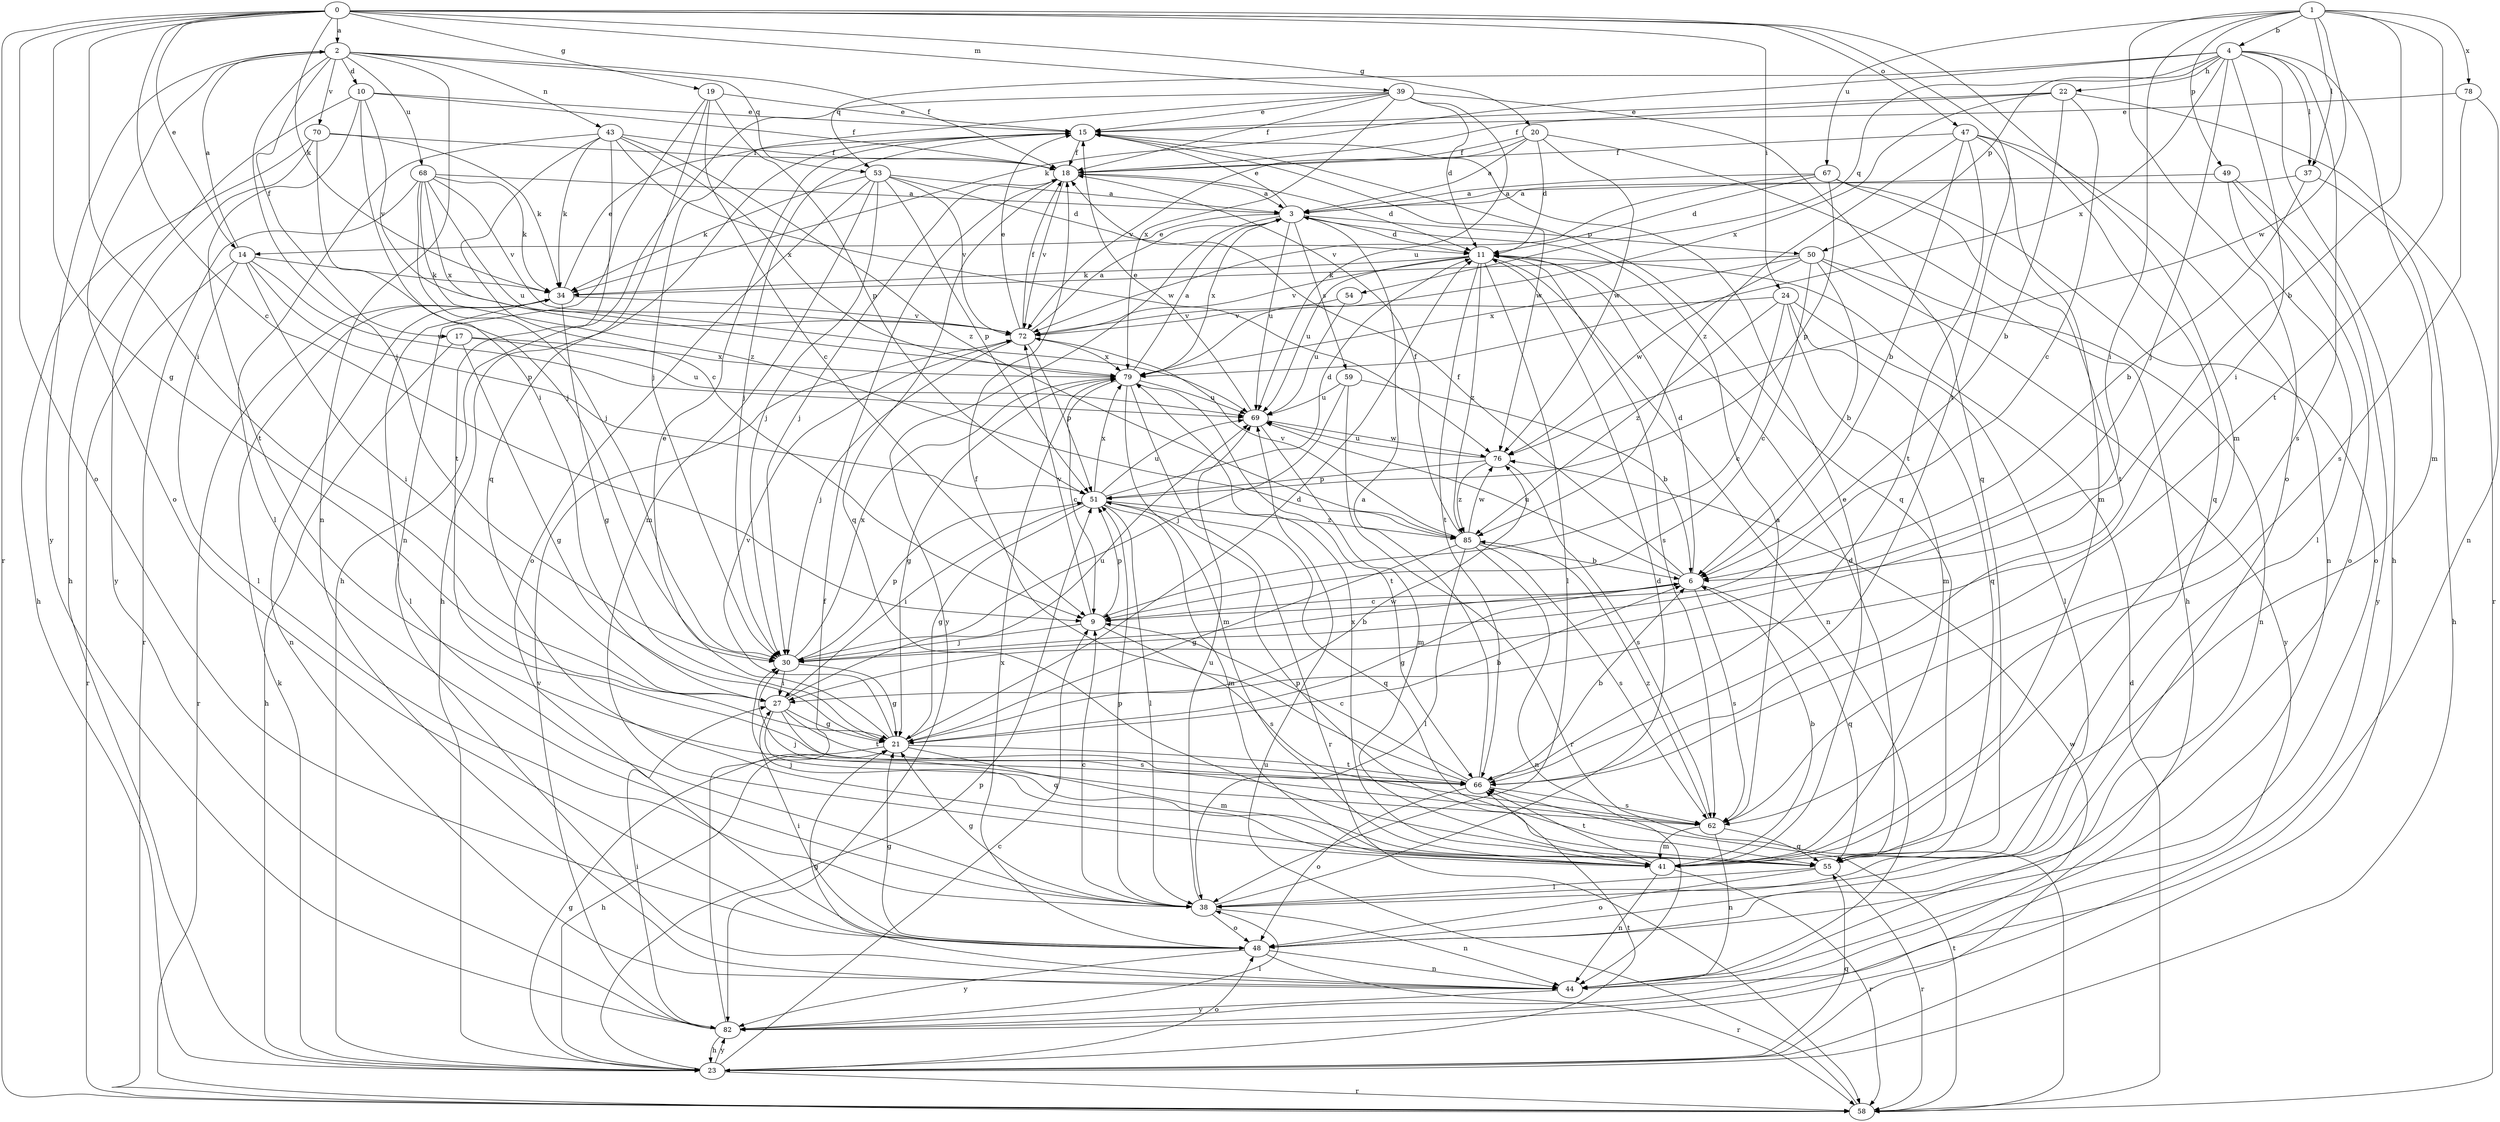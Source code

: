 strict digraph  {
0;
1;
2;
3;
4;
6;
9;
10;
11;
14;
15;
17;
18;
19;
20;
21;
22;
23;
24;
27;
30;
34;
37;
38;
39;
41;
43;
44;
47;
48;
49;
50;
51;
53;
54;
55;
58;
59;
62;
66;
67;
68;
69;
70;
72;
76;
78;
79;
82;
85;
0 -> 2  [label=a];
0 -> 9  [label=c];
0 -> 14  [label=e];
0 -> 19  [label=g];
0 -> 20  [label=g];
0 -> 21  [label=g];
0 -> 24  [label=i];
0 -> 27  [label=i];
0 -> 34  [label=k];
0 -> 39  [label=m];
0 -> 41  [label=m];
0 -> 47  [label=o];
0 -> 48  [label=o];
0 -> 58  [label=r];
0 -> 66  [label=t];
1 -> 4  [label=b];
1 -> 6  [label=b];
1 -> 27  [label=i];
1 -> 37  [label=l];
1 -> 48  [label=o];
1 -> 49  [label=p];
1 -> 66  [label=t];
1 -> 67  [label=u];
1 -> 76  [label=w];
1 -> 78  [label=x];
2 -> 10  [label=d];
2 -> 17  [label=f];
2 -> 18  [label=f];
2 -> 30  [label=j];
2 -> 43  [label=n];
2 -> 44  [label=n];
2 -> 48  [label=o];
2 -> 53  [label=q];
2 -> 68  [label=u];
2 -> 70  [label=v];
2 -> 82  [label=y];
3 -> 11  [label=d];
3 -> 14  [label=e];
3 -> 15  [label=e];
3 -> 50  [label=p];
3 -> 59  [label=s];
3 -> 69  [label=u];
3 -> 79  [label=x];
3 -> 82  [label=y];
4 -> 22  [label=h];
4 -> 23  [label=h];
4 -> 27  [label=i];
4 -> 30  [label=j];
4 -> 34  [label=k];
4 -> 37  [label=l];
4 -> 41  [label=m];
4 -> 50  [label=p];
4 -> 53  [label=q];
4 -> 54  [label=q];
4 -> 62  [label=s];
4 -> 79  [label=x];
6 -> 9  [label=c];
6 -> 11  [label=d];
6 -> 18  [label=f];
6 -> 21  [label=g];
6 -> 55  [label=q];
6 -> 62  [label=s];
6 -> 69  [label=u];
9 -> 30  [label=j];
9 -> 51  [label=p];
9 -> 62  [label=s];
9 -> 72  [label=v];
10 -> 15  [label=e];
10 -> 18  [label=f];
10 -> 23  [label=h];
10 -> 27  [label=i];
10 -> 66  [label=t];
10 -> 72  [label=v];
11 -> 34  [label=k];
11 -> 38  [label=l];
11 -> 44  [label=n];
11 -> 62  [label=s];
11 -> 66  [label=t];
11 -> 69  [label=u];
11 -> 72  [label=v];
11 -> 85  [label=z];
14 -> 2  [label=a];
14 -> 27  [label=i];
14 -> 34  [label=k];
14 -> 38  [label=l];
14 -> 51  [label=p];
14 -> 58  [label=r];
14 -> 69  [label=u];
15 -> 18  [label=f];
15 -> 23  [label=h];
15 -> 30  [label=j];
15 -> 55  [label=q];
15 -> 76  [label=w];
17 -> 21  [label=g];
17 -> 23  [label=h];
17 -> 69  [label=u];
17 -> 79  [label=x];
18 -> 3  [label=a];
18 -> 11  [label=d];
18 -> 30  [label=j];
18 -> 55  [label=q];
18 -> 72  [label=v];
19 -> 9  [label=c];
19 -> 15  [label=e];
19 -> 44  [label=n];
19 -> 51  [label=p];
19 -> 55  [label=q];
20 -> 3  [label=a];
20 -> 11  [label=d];
20 -> 18  [label=f];
20 -> 23  [label=h];
20 -> 72  [label=v];
20 -> 76  [label=w];
21 -> 6  [label=b];
21 -> 11  [label=d];
21 -> 15  [label=e];
21 -> 23  [label=h];
21 -> 41  [label=m];
21 -> 66  [label=t];
21 -> 72  [label=v];
21 -> 76  [label=w];
22 -> 6  [label=b];
22 -> 9  [label=c];
22 -> 15  [label=e];
22 -> 18  [label=f];
22 -> 58  [label=r];
22 -> 79  [label=x];
23 -> 9  [label=c];
23 -> 21  [label=g];
23 -> 34  [label=k];
23 -> 48  [label=o];
23 -> 51  [label=p];
23 -> 55  [label=q];
23 -> 58  [label=r];
23 -> 66  [label=t];
23 -> 82  [label=y];
24 -> 9  [label=c];
24 -> 38  [label=l];
24 -> 41  [label=m];
24 -> 55  [label=q];
24 -> 72  [label=v];
24 -> 85  [label=z];
27 -> 21  [label=g];
27 -> 55  [label=q];
27 -> 62  [label=s];
27 -> 66  [label=t];
27 -> 69  [label=u];
30 -> 6  [label=b];
30 -> 21  [label=g];
30 -> 27  [label=i];
30 -> 51  [label=p];
30 -> 79  [label=x];
34 -> 15  [label=e];
34 -> 21  [label=g];
34 -> 38  [label=l];
34 -> 44  [label=n];
34 -> 58  [label=r];
34 -> 72  [label=v];
37 -> 3  [label=a];
37 -> 6  [label=b];
37 -> 23  [label=h];
38 -> 9  [label=c];
38 -> 11  [label=d];
38 -> 21  [label=g];
38 -> 44  [label=n];
38 -> 48  [label=o];
38 -> 51  [label=p];
38 -> 69  [label=u];
39 -> 11  [label=d];
39 -> 15  [label=e];
39 -> 18  [label=f];
39 -> 23  [label=h];
39 -> 30  [label=j];
39 -> 55  [label=q];
39 -> 69  [label=u];
39 -> 79  [label=x];
41 -> 6  [label=b];
41 -> 15  [label=e];
41 -> 30  [label=j];
41 -> 44  [label=n];
41 -> 58  [label=r];
41 -> 66  [label=t];
41 -> 79  [label=x];
43 -> 9  [label=c];
43 -> 18  [label=f];
43 -> 34  [label=k];
43 -> 38  [label=l];
43 -> 66  [label=t];
43 -> 76  [label=w];
43 -> 79  [label=x];
43 -> 85  [label=z];
44 -> 21  [label=g];
44 -> 82  [label=y];
47 -> 6  [label=b];
47 -> 18  [label=f];
47 -> 41  [label=m];
47 -> 44  [label=n];
47 -> 55  [label=q];
47 -> 66  [label=t];
47 -> 85  [label=z];
48 -> 21  [label=g];
48 -> 27  [label=i];
48 -> 44  [label=n];
48 -> 58  [label=r];
48 -> 79  [label=x];
48 -> 82  [label=y];
49 -> 3  [label=a];
49 -> 38  [label=l];
49 -> 48  [label=o];
49 -> 82  [label=y];
50 -> 6  [label=b];
50 -> 9  [label=c];
50 -> 34  [label=k];
50 -> 44  [label=n];
50 -> 76  [label=w];
50 -> 79  [label=x];
50 -> 82  [label=y];
51 -> 11  [label=d];
51 -> 21  [label=g];
51 -> 27  [label=i];
51 -> 38  [label=l];
51 -> 41  [label=m];
51 -> 55  [label=q];
51 -> 69  [label=u];
51 -> 79  [label=x];
51 -> 85  [label=z];
53 -> 3  [label=a];
53 -> 11  [label=d];
53 -> 30  [label=j];
53 -> 34  [label=k];
53 -> 41  [label=m];
53 -> 48  [label=o];
53 -> 51  [label=p];
53 -> 72  [label=v];
54 -> 69  [label=u];
54 -> 72  [label=v];
55 -> 11  [label=d];
55 -> 38  [label=l];
55 -> 48  [label=o];
55 -> 51  [label=p];
55 -> 58  [label=r];
58 -> 11  [label=d];
58 -> 66  [label=t];
58 -> 69  [label=u];
59 -> 6  [label=b];
59 -> 30  [label=j];
59 -> 58  [label=r];
59 -> 69  [label=u];
62 -> 3  [label=a];
62 -> 30  [label=j];
62 -> 41  [label=m];
62 -> 44  [label=n];
62 -> 55  [label=q];
62 -> 85  [label=z];
66 -> 3  [label=a];
66 -> 6  [label=b];
66 -> 9  [label=c];
66 -> 18  [label=f];
66 -> 48  [label=o];
66 -> 62  [label=s];
67 -> 3  [label=a];
67 -> 11  [label=d];
67 -> 48  [label=o];
67 -> 51  [label=p];
67 -> 66  [label=t];
67 -> 72  [label=v];
68 -> 3  [label=a];
68 -> 30  [label=j];
68 -> 34  [label=k];
68 -> 58  [label=r];
68 -> 69  [label=u];
68 -> 72  [label=v];
68 -> 79  [label=x];
68 -> 85  [label=z];
69 -> 15  [label=e];
69 -> 41  [label=m];
69 -> 76  [label=w];
70 -> 18  [label=f];
70 -> 23  [label=h];
70 -> 30  [label=j];
70 -> 34  [label=k];
70 -> 82  [label=y];
72 -> 3  [label=a];
72 -> 15  [label=e];
72 -> 18  [label=f];
72 -> 30  [label=j];
72 -> 51  [label=p];
72 -> 79  [label=x];
76 -> 51  [label=p];
76 -> 62  [label=s];
76 -> 69  [label=u];
76 -> 85  [label=z];
78 -> 15  [label=e];
78 -> 44  [label=n];
78 -> 62  [label=s];
79 -> 3  [label=a];
79 -> 9  [label=c];
79 -> 21  [label=g];
79 -> 41  [label=m];
79 -> 58  [label=r];
79 -> 66  [label=t];
79 -> 69  [label=u];
82 -> 18  [label=f];
82 -> 23  [label=h];
82 -> 27  [label=i];
82 -> 38  [label=l];
82 -> 72  [label=v];
82 -> 76  [label=w];
85 -> 6  [label=b];
85 -> 18  [label=f];
85 -> 21  [label=g];
85 -> 38  [label=l];
85 -> 44  [label=n];
85 -> 62  [label=s];
85 -> 72  [label=v];
85 -> 76  [label=w];
}
